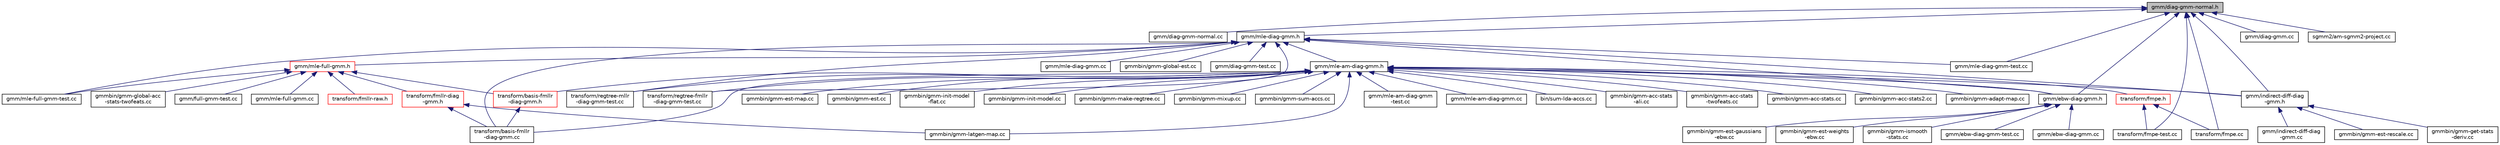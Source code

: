 digraph "gmm/diag-gmm-normal.h"
{
  edge [fontname="Helvetica",fontsize="10",labelfontname="Helvetica",labelfontsize="10"];
  node [fontname="Helvetica",fontsize="10",shape=record];
  Node54 [label="gmm/diag-gmm-normal.h",height=0.2,width=0.4,color="black", fillcolor="grey75", style="filled", fontcolor="black"];
  Node54 -> Node55 [dir="back",color="midnightblue",fontsize="10",style="solid",fontname="Helvetica"];
  Node55 [label="gmm/diag-gmm-normal.cc",height=0.2,width=0.4,color="black", fillcolor="white", style="filled",URL="$diag-gmm-normal_8cc.html"];
  Node54 -> Node56 [dir="back",color="midnightblue",fontsize="10",style="solid",fontname="Helvetica"];
  Node56 [label="gmm/mle-diag-gmm.h",height=0.2,width=0.4,color="black", fillcolor="white", style="filled",URL="$mle-diag-gmm_8h.html"];
  Node56 -> Node57 [dir="back",color="midnightblue",fontsize="10",style="solid",fontname="Helvetica"];
  Node57 [label="gmm/diag-gmm-test.cc",height=0.2,width=0.4,color="black", fillcolor="white", style="filled",URL="$diag-gmm-test_8cc.html"];
  Node56 -> Node58 [dir="back",color="midnightblue",fontsize="10",style="solid",fontname="Helvetica"];
  Node58 [label="gmm/ebw-diag-gmm.h",height=0.2,width=0.4,color="black", fillcolor="white", style="filled",URL="$ebw-diag-gmm_8h.html"];
  Node58 -> Node59 [dir="back",color="midnightblue",fontsize="10",style="solid",fontname="Helvetica"];
  Node59 [label="gmm/ebw-diag-gmm-test.cc",height=0.2,width=0.4,color="black", fillcolor="white", style="filled",URL="$ebw-diag-gmm-test_8cc.html"];
  Node58 -> Node60 [dir="back",color="midnightblue",fontsize="10",style="solid",fontname="Helvetica"];
  Node60 [label="gmm/ebw-diag-gmm.cc",height=0.2,width=0.4,color="black", fillcolor="white", style="filled",URL="$ebw-diag-gmm_8cc.html"];
  Node58 -> Node61 [dir="back",color="midnightblue",fontsize="10",style="solid",fontname="Helvetica"];
  Node61 [label="gmmbin/gmm-est-gaussians\l-ebw.cc",height=0.2,width=0.4,color="black", fillcolor="white", style="filled",URL="$gmm-est-gaussians-ebw_8cc.html"];
  Node58 -> Node62 [dir="back",color="midnightblue",fontsize="10",style="solid",fontname="Helvetica"];
  Node62 [label="gmmbin/gmm-est-weights\l-ebw.cc",height=0.2,width=0.4,color="black", fillcolor="white", style="filled",URL="$gmm-est-weights-ebw_8cc.html"];
  Node58 -> Node63 [dir="back",color="midnightblue",fontsize="10",style="solid",fontname="Helvetica"];
  Node63 [label="gmmbin/gmm-ismooth\l-stats.cc",height=0.2,width=0.4,color="black", fillcolor="white", style="filled",URL="$gmm-ismooth-stats_8cc.html"];
  Node56 -> Node64 [dir="back",color="midnightblue",fontsize="10",style="solid",fontname="Helvetica"];
  Node64 [label="gmm/mle-am-diag-gmm.h",height=0.2,width=0.4,color="black", fillcolor="white", style="filled",URL="$mle-am-diag-gmm_8h.html"];
  Node64 -> Node58 [dir="back",color="midnightblue",fontsize="10",style="solid",fontname="Helvetica"];
  Node64 -> Node65 [dir="back",color="midnightblue",fontsize="10",style="solid",fontname="Helvetica"];
  Node65 [label="gmm/indirect-diff-diag\l-gmm.h",height=0.2,width=0.4,color="black", fillcolor="white", style="filled",URL="$indirect-diff-diag-gmm_8h.html"];
  Node65 -> Node66 [dir="back",color="midnightblue",fontsize="10",style="solid",fontname="Helvetica"];
  Node66 [label="gmm/indirect-diff-diag\l-gmm.cc",height=0.2,width=0.4,color="black", fillcolor="white", style="filled",URL="$indirect-diff-diag-gmm_8cc.html"];
  Node65 -> Node67 [dir="back",color="midnightblue",fontsize="10",style="solid",fontname="Helvetica"];
  Node67 [label="gmmbin/gmm-est-rescale.cc",height=0.2,width=0.4,color="black", fillcolor="white", style="filled",URL="$gmm-est-rescale_8cc.html"];
  Node65 -> Node68 [dir="back",color="midnightblue",fontsize="10",style="solid",fontname="Helvetica"];
  Node68 [label="gmmbin/gmm-get-stats\l-deriv.cc",height=0.2,width=0.4,color="black", fillcolor="white", style="filled",URL="$gmm-get-stats-deriv_8cc.html"];
  Node64 -> Node69 [dir="back",color="midnightblue",fontsize="10",style="solid",fontname="Helvetica"];
  Node69 [label="gmm/mle-am-diag-gmm\l-test.cc",height=0.2,width=0.4,color="black", fillcolor="white", style="filled",URL="$mle-am-diag-gmm-test_8cc.html"];
  Node64 -> Node70 [dir="back",color="midnightblue",fontsize="10",style="solid",fontname="Helvetica"];
  Node70 [label="gmm/mle-am-diag-gmm.cc",height=0.2,width=0.4,color="black", fillcolor="white", style="filled",URL="$mle-am-diag-gmm_8cc.html"];
  Node64 -> Node71 [dir="back",color="midnightblue",fontsize="10",style="solid",fontname="Helvetica"];
  Node71 [label="transform/basis-fmllr\l-diag-gmm.cc",height=0.2,width=0.4,color="black", fillcolor="white", style="filled",URL="$basis-fmllr-diag-gmm_8cc.html"];
  Node64 -> Node72 [dir="back",color="midnightblue",fontsize="10",style="solid",fontname="Helvetica"];
  Node72 [label="transform/basis-fmllr\l-diag-gmm.h",height=0.2,width=0.4,color="red", fillcolor="white", style="filled",URL="$basis-fmllr-diag-gmm_8h.html"];
  Node72 -> Node71 [dir="back",color="midnightblue",fontsize="10",style="solid",fontname="Helvetica"];
  Node64 -> Node78 [dir="back",color="midnightblue",fontsize="10",style="solid",fontname="Helvetica"];
  Node78 [label="transform/fmpe.h",height=0.2,width=0.4,color="red", fillcolor="white", style="filled",URL="$fmpe_8h.html"];
  Node78 -> Node79 [dir="back",color="midnightblue",fontsize="10",style="solid",fontname="Helvetica"];
  Node79 [label="transform/fmpe-test.cc",height=0.2,width=0.4,color="black", fillcolor="white", style="filled",URL="$fmpe-test_8cc.html"];
  Node78 -> Node80 [dir="back",color="midnightblue",fontsize="10",style="solid",fontname="Helvetica"];
  Node80 [label="transform/fmpe.cc",height=0.2,width=0.4,color="black", fillcolor="white", style="filled",URL="$fmpe_8cc.html"];
  Node64 -> Node87 [dir="back",color="midnightblue",fontsize="10",style="solid",fontname="Helvetica"];
  Node87 [label="transform/regtree-fmllr\l-diag-gmm-test.cc",height=0.2,width=0.4,color="black", fillcolor="white", style="filled",URL="$regtree-fmllr-diag-gmm-test_8cc.html"];
  Node64 -> Node88 [dir="back",color="midnightblue",fontsize="10",style="solid",fontname="Helvetica"];
  Node88 [label="transform/regtree-mllr\l-diag-gmm-test.cc",height=0.2,width=0.4,color="black", fillcolor="white", style="filled",URL="$regtree-mllr-diag-gmm-test_8cc.html"];
  Node64 -> Node89 [dir="back",color="midnightblue",fontsize="10",style="solid",fontname="Helvetica"];
  Node89 [label="bin/sum-lda-accs.cc",height=0.2,width=0.4,color="black", fillcolor="white", style="filled",URL="$sum-lda-accs_8cc.html"];
  Node64 -> Node90 [dir="back",color="midnightblue",fontsize="10",style="solid",fontname="Helvetica"];
  Node90 [label="gmmbin/gmm-acc-stats\l-ali.cc",height=0.2,width=0.4,color="black", fillcolor="white", style="filled",URL="$gmm-acc-stats-ali_8cc.html"];
  Node64 -> Node91 [dir="back",color="midnightblue",fontsize="10",style="solid",fontname="Helvetica"];
  Node91 [label="gmmbin/gmm-acc-stats\l-twofeats.cc",height=0.2,width=0.4,color="black", fillcolor="white", style="filled",URL="$gmm-acc-stats-twofeats_8cc.html"];
  Node64 -> Node92 [dir="back",color="midnightblue",fontsize="10",style="solid",fontname="Helvetica"];
  Node92 [label="gmmbin/gmm-acc-stats.cc",height=0.2,width=0.4,color="black", fillcolor="white", style="filled",URL="$gmm-acc-stats_8cc.html"];
  Node64 -> Node93 [dir="back",color="midnightblue",fontsize="10",style="solid",fontname="Helvetica"];
  Node93 [label="gmmbin/gmm-acc-stats2.cc",height=0.2,width=0.4,color="black", fillcolor="white", style="filled",URL="$gmm-acc-stats2_8cc.html"];
  Node64 -> Node94 [dir="back",color="midnightblue",fontsize="10",style="solid",fontname="Helvetica"];
  Node94 [label="gmmbin/gmm-adapt-map.cc",height=0.2,width=0.4,color="black", fillcolor="white", style="filled",URL="$gmm-adapt-map_8cc.html"];
  Node64 -> Node95 [dir="back",color="midnightblue",fontsize="10",style="solid",fontname="Helvetica"];
  Node95 [label="gmmbin/gmm-est-map.cc",height=0.2,width=0.4,color="black", fillcolor="white", style="filled",URL="$gmm-est-map_8cc.html"];
  Node64 -> Node96 [dir="back",color="midnightblue",fontsize="10",style="solid",fontname="Helvetica"];
  Node96 [label="gmmbin/gmm-est.cc",height=0.2,width=0.4,color="black", fillcolor="white", style="filled",URL="$gmm-est_8cc.html"];
  Node64 -> Node97 [dir="back",color="midnightblue",fontsize="10",style="solid",fontname="Helvetica"];
  Node97 [label="gmmbin/gmm-init-model\l-flat.cc",height=0.2,width=0.4,color="black", fillcolor="white", style="filled",URL="$gmm-init-model-flat_8cc.html"];
  Node64 -> Node98 [dir="back",color="midnightblue",fontsize="10",style="solid",fontname="Helvetica"];
  Node98 [label="gmmbin/gmm-init-model.cc",height=0.2,width=0.4,color="black", fillcolor="white", style="filled",URL="$gmm-init-model_8cc.html"];
  Node64 -> Node99 [dir="back",color="midnightblue",fontsize="10",style="solid",fontname="Helvetica"];
  Node99 [label="gmmbin/gmm-latgen-map.cc",height=0.2,width=0.4,color="black", fillcolor="white", style="filled",URL="$gmm-latgen-map_8cc.html"];
  Node64 -> Node100 [dir="back",color="midnightblue",fontsize="10",style="solid",fontname="Helvetica"];
  Node100 [label="gmmbin/gmm-make-regtree.cc",height=0.2,width=0.4,color="black", fillcolor="white", style="filled",URL="$gmm-make-regtree_8cc.html"];
  Node64 -> Node101 [dir="back",color="midnightblue",fontsize="10",style="solid",fontname="Helvetica"];
  Node101 [label="gmmbin/gmm-mixup.cc",height=0.2,width=0.4,color="black", fillcolor="white", style="filled",URL="$gmm-mixup_8cc.html"];
  Node64 -> Node102 [dir="back",color="midnightblue",fontsize="10",style="solid",fontname="Helvetica"];
  Node102 [label="gmmbin/gmm-sum-accs.cc",height=0.2,width=0.4,color="black", fillcolor="white", style="filled",URL="$gmm-sum-accs_8cc.html"];
  Node56 -> Node103 [dir="back",color="midnightblue",fontsize="10",style="solid",fontname="Helvetica"];
  Node103 [label="gmm/mle-full-gmm.h",height=0.2,width=0.4,color="red", fillcolor="white", style="filled",URL="$mle-full-gmm_8h.html"];
  Node103 -> Node104 [dir="back",color="midnightblue",fontsize="10",style="solid",fontname="Helvetica"];
  Node104 [label="gmm/full-gmm-test.cc",height=0.2,width=0.4,color="black", fillcolor="white", style="filled",URL="$full-gmm-test_8cc.html"];
  Node103 -> Node105 [dir="back",color="midnightblue",fontsize="10",style="solid",fontname="Helvetica"];
  Node105 [label="gmm/mle-full-gmm-test.cc",height=0.2,width=0.4,color="black", fillcolor="white", style="filled",URL="$mle-full-gmm-test_8cc.html"];
  Node103 -> Node106 [dir="back",color="midnightblue",fontsize="10",style="solid",fontname="Helvetica"];
  Node106 [label="gmm/mle-full-gmm.cc",height=0.2,width=0.4,color="black", fillcolor="white", style="filled",URL="$mle-full-gmm_8cc.html"];
  Node103 -> Node107 [dir="back",color="midnightblue",fontsize="10",style="solid",fontname="Helvetica"];
  Node107 [label="transform/fmllr-diag\l-gmm.h",height=0.2,width=0.4,color="red", fillcolor="white", style="filled",URL="$fmllr-diag-gmm_8h.html"];
  Node107 -> Node71 [dir="back",color="midnightblue",fontsize="10",style="solid",fontname="Helvetica"];
  Node107 -> Node99 [dir="back",color="midnightblue",fontsize="10",style="solid",fontname="Helvetica"];
  Node103 -> Node72 [dir="back",color="midnightblue",fontsize="10",style="solid",fontname="Helvetica"];
  Node103 -> Node124 [dir="back",color="midnightblue",fontsize="10",style="solid",fontname="Helvetica"];
  Node124 [label="transform/fmllr-raw.h",height=0.2,width=0.4,color="red", fillcolor="white", style="filled",URL="$fmllr-raw_8h.html"];
  Node103 -> Node127 [dir="back",color="midnightblue",fontsize="10",style="solid",fontname="Helvetica"];
  Node127 [label="gmmbin/gmm-global-acc\l-stats-twofeats.cc",height=0.2,width=0.4,color="black", fillcolor="white", style="filled",URL="$gmm-global-acc-stats-twofeats_8cc.html"];
  Node56 -> Node65 [dir="back",color="midnightblue",fontsize="10",style="solid",fontname="Helvetica"];
  Node56 -> Node141 [dir="back",color="midnightblue",fontsize="10",style="solid",fontname="Helvetica"];
  Node141 [label="gmm/mle-diag-gmm-test.cc",height=0.2,width=0.4,color="black", fillcolor="white", style="filled",URL="$mle-diag-gmm-test_8cc.html"];
  Node56 -> Node142 [dir="back",color="midnightblue",fontsize="10",style="solid",fontname="Helvetica"];
  Node142 [label="gmm/mle-diag-gmm.cc",height=0.2,width=0.4,color="black", fillcolor="white", style="filled",URL="$mle-diag-gmm_8cc.html"];
  Node56 -> Node105 [dir="back",color="midnightblue",fontsize="10",style="solid",fontname="Helvetica"];
  Node56 -> Node71 [dir="back",color="midnightblue",fontsize="10",style="solid",fontname="Helvetica"];
  Node56 -> Node87 [dir="back",color="midnightblue",fontsize="10",style="solid",fontname="Helvetica"];
  Node56 -> Node88 [dir="back",color="midnightblue",fontsize="10",style="solid",fontname="Helvetica"];
  Node56 -> Node143 [dir="back",color="midnightblue",fontsize="10",style="solid",fontname="Helvetica"];
  Node143 [label="gmmbin/gmm-global-est.cc",height=0.2,width=0.4,color="black", fillcolor="white", style="filled",URL="$gmm-global-est_8cc.html"];
  Node54 -> Node144 [dir="back",color="midnightblue",fontsize="10",style="solid",fontname="Helvetica"];
  Node144 [label="gmm/diag-gmm.cc",height=0.2,width=0.4,color="black", fillcolor="white", style="filled",URL="$diag-gmm_8cc.html"];
  Node54 -> Node58 [dir="back",color="midnightblue",fontsize="10",style="solid",fontname="Helvetica"];
  Node54 -> Node65 [dir="back",color="midnightblue",fontsize="10",style="solid",fontname="Helvetica"];
  Node54 -> Node141 [dir="back",color="midnightblue",fontsize="10",style="solid",fontname="Helvetica"];
  Node54 -> Node79 [dir="back",color="midnightblue",fontsize="10",style="solid",fontname="Helvetica"];
  Node54 -> Node80 [dir="back",color="midnightblue",fontsize="10",style="solid",fontname="Helvetica"];
  Node54 -> Node145 [dir="back",color="midnightblue",fontsize="10",style="solid",fontname="Helvetica"];
  Node145 [label="sgmm2/am-sgmm2-project.cc",height=0.2,width=0.4,color="black", fillcolor="white", style="filled",URL="$am-sgmm2-project_8cc.html"];
}
